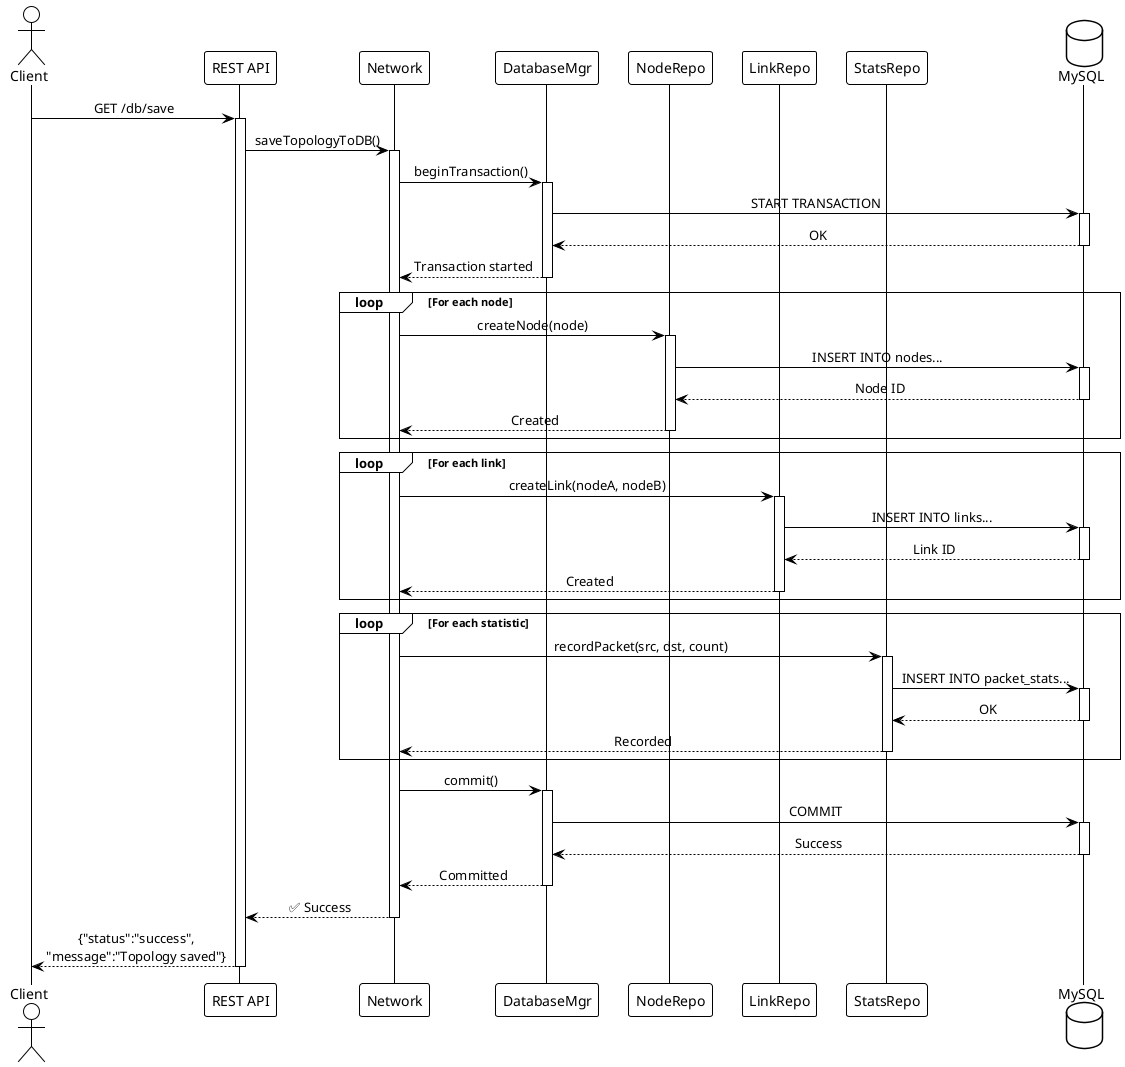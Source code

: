 @startuml save_topology_sequence
!theme plain
skinparam sequenceMessageAlign center

actor Client
participant "REST API" as API
participant "Network" as Net
participant "DatabaseMgr" as DBMgr
participant "NodeRepo" as NodeRepo
participant "LinkRepo" as LinkRepo
participant "StatsRepo" as StatsRepo
database "MySQL" as DB

Client -> API : GET /db/save
activate API

API -> Net : saveTopologyToDB()
activate Net

Net -> DBMgr : beginTransaction()
activate DBMgr
DBMgr -> DB : START TRANSACTION
activate DB
DB --> DBMgr : OK
deactivate DB
DBMgr --> Net : Transaction started
deactivate DBMgr

loop For each node
    Net -> NodeRepo : createNode(node)
    activate NodeRepo
    NodeRepo -> DB : INSERT INTO nodes...
    activate DB
    DB --> NodeRepo : Node ID
    deactivate DB
    NodeRepo --> Net : Created
    deactivate NodeRepo
end

loop For each link
    Net -> LinkRepo : createLink(nodeA, nodeB)
    activate LinkRepo
    LinkRepo -> DB : INSERT INTO links...
    activate DB
    DB --> LinkRepo : Link ID
    deactivate DB
    LinkRepo --> Net : Created
    deactivate LinkRepo
end

loop For each statistic
    Net -> StatsRepo : recordPacket(src, dst, count)
    activate StatsRepo
    StatsRepo -> DB : INSERT INTO packet_stats...
    activate DB
    DB --> StatsRepo : OK
    deactivate DB
    StatsRepo --> Net : Recorded
    deactivate StatsRepo
end

Net -> DBMgr : commit()
activate DBMgr
DBMgr -> DB : COMMIT
activate DB
DB --> DBMgr : Success
deactivate DB
DBMgr --> Net : Committed
deactivate DBMgr

Net --> API : ✅ Success
deactivate Net

API --> Client : {"status":"success",\n"message":"Topology saved"}
deactivate API

@enduml
